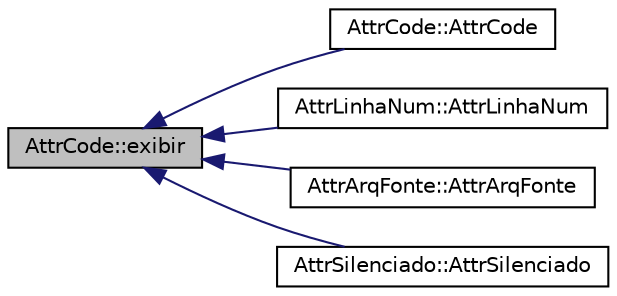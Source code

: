 digraph "AttrCode::exibir"
{
  edge [fontname="Helvetica",fontsize="10",labelfontname="Helvetica",labelfontsize="10"];
  node [fontname="Helvetica",fontsize="10",shape=record];
  rankdir="LR";
  Node44 [label="AttrCode::exibir",height=0.2,width=0.4,color="black", fillcolor="grey75", style="filled", fontcolor="black"];
  Node44 -> Node45 [dir="back",color="midnightblue",fontsize="10",style="solid",fontname="Helvetica"];
  Node45 [label="AttrCode::AttrCode",height=0.2,width=0.4,color="black", fillcolor="white", style="filled",URL="$class_attr_code.html#ad658eab041715a91e607daaa615589bf"];
  Node44 -> Node46 [dir="back",color="midnightblue",fontsize="10",style="solid",fontname="Helvetica"];
  Node46 [label="AttrLinhaNum::AttrLinhaNum",height=0.2,width=0.4,color="black", fillcolor="white", style="filled",URL="$class_attr_linha_num.html#a017d3976a937f3a061a6845516ee37ef"];
  Node44 -> Node47 [dir="back",color="midnightblue",fontsize="10",style="solid",fontname="Helvetica"];
  Node47 [label="AttrArqFonte::AttrArqFonte",height=0.2,width=0.4,color="black", fillcolor="white", style="filled",URL="$class_attr_arq_fonte.html#a1216638bfad2d0bfbcdb8cdee520fd0b"];
  Node44 -> Node48 [dir="back",color="midnightblue",fontsize="10",style="solid",fontname="Helvetica"];
  Node48 [label="AttrSilenciado::AttrSilenciado",height=0.2,width=0.4,color="black", fillcolor="white", style="filled",URL="$class_attr_silenciado.html#a9e180e7a6e4effb0e792e599a989cb35"];
}
